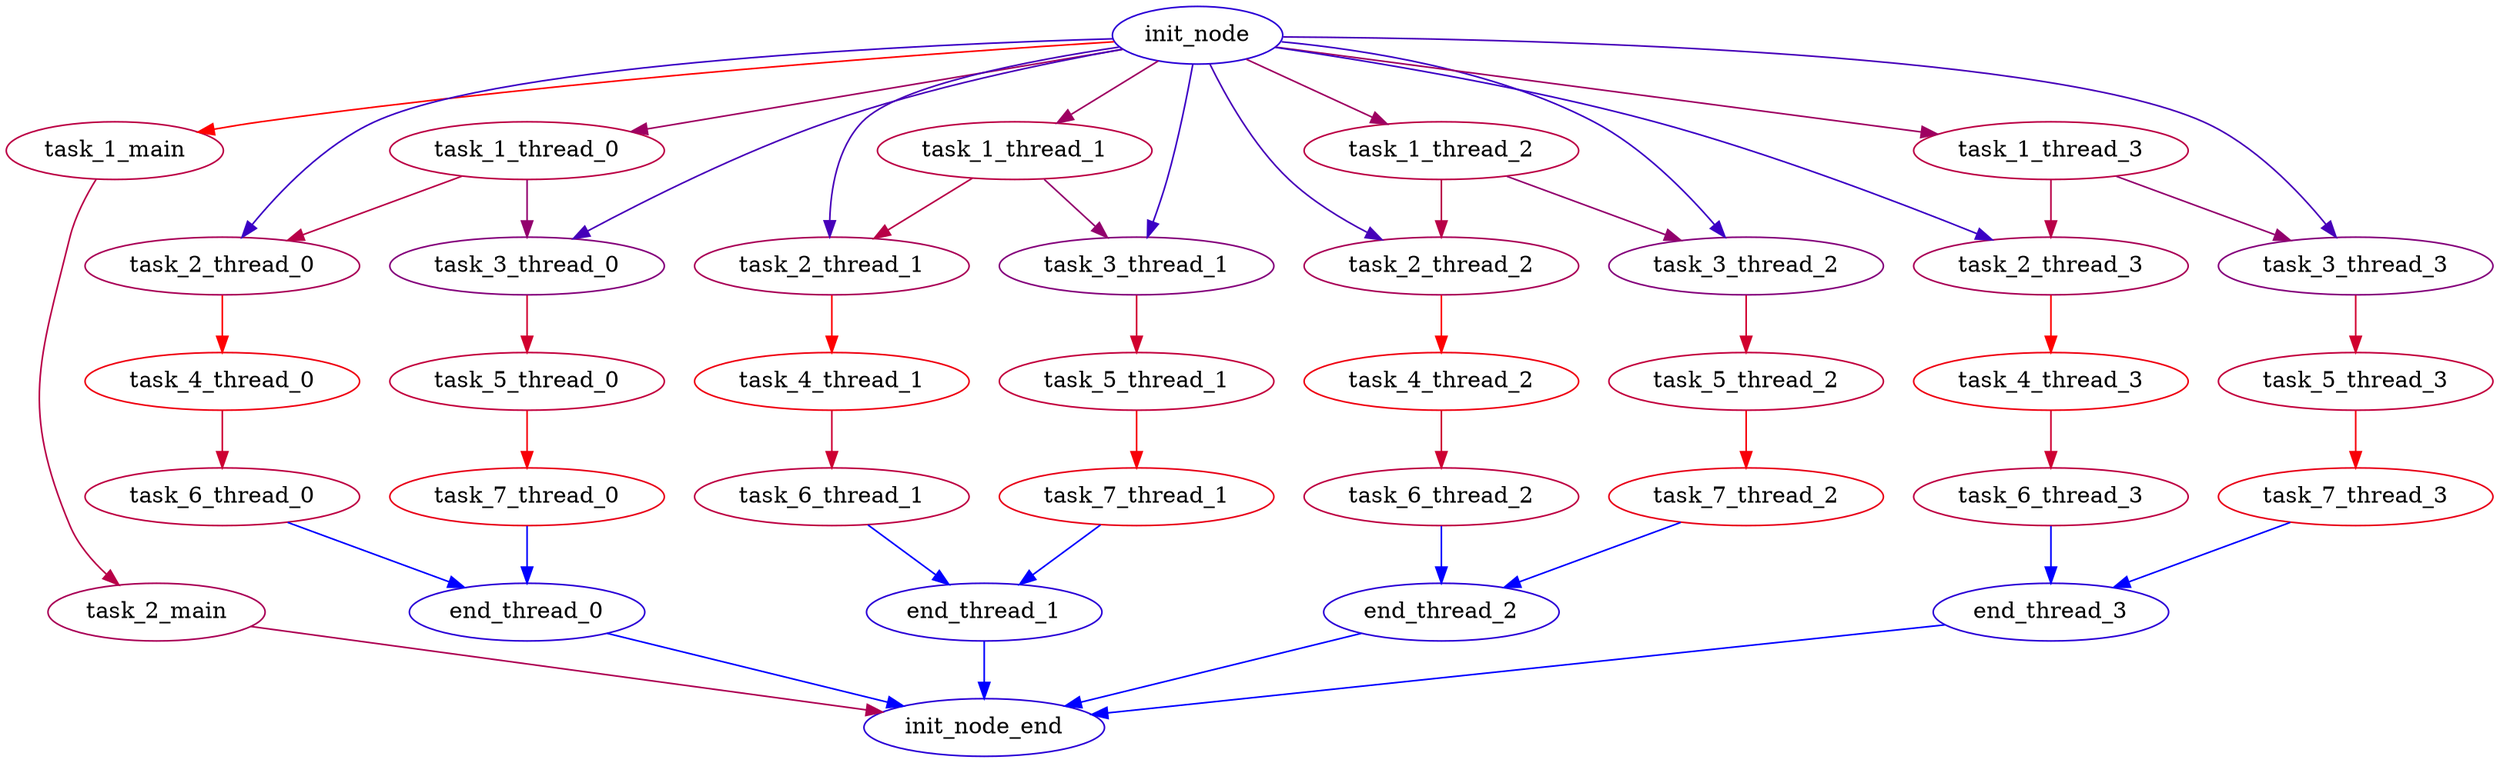 digraph G {

init_node [size="0.6931471805599453",color="#2900D6"];
task_1_main [size="3.104200953859686",color="#BB0044"];
task_2_main [size="2.7978403249075474",color="#A90056"];
task_1_main -> task_2_main [size="3.0460412836926927",color="#B80047"];
task_1_thread_0 [size="3.104200953859686",color="#BB0044"];
task_2_thread_0 [size="2.7978403249075474",color="#A90056"];
task_3_thread_0 [size="2.1832373212764584",color="#84007B"];
task_4_thread_0 [size="3.9546734073922947",color="#EF0010"];
task_5_thread_0 [size="3.215202687149899",color="#C2003D"];
task_6_thread_0 [size="3.1385985230129343",color="#BD0042"];
task_7_thread_0 [size="3.8404415006048453",color="#E80017"];
end_thread_0 [size="0.6931471805599453",color="#2900D6"];
task_1_thread_0 -> task_2_thread_0 [size="3.0460412836926927",color="#B80047"];
task_1_thread_0 -> task_3_thread_0 [size="2.419255509919701",color="#92006D"];
task_2_thread_0 -> task_4_thread_0 [size="4.212605261556801",color="#FE0001"];
task_3_thread_0 -> task_5_thread_0 [size="3.4682592789066455",color="#D1002E"];
task_4_thread_0 -> task_6_thread_0 [size="3.3909103174540074",color="#CD0032"];
task_5_thread_0 -> task_7_thread_0 [size="4.097835461935266",color="#F70008"];
task_6_thread_0 -> end_thread_0 [size="1.000088900581841e-12",color="#0000FF"];
task_7_thread_0 -> end_thread_0 [size="1.000088900581841e-12",color="#0000FF"];
task_1_thread_1 [size="3.104200953859686",color="#BB0044"];
task_2_thread_1 [size="2.7978403249075474",color="#A90056"];
task_3_thread_1 [size="2.1832373212764584",color="#84007B"];
task_4_thread_1 [size="3.9546734073922947",color="#EF0010"];
task_5_thread_1 [size="3.215202687149899",color="#C2003D"];
task_6_thread_1 [size="3.1385985230129343",color="#BD0042"];
task_7_thread_1 [size="3.8404415006048453",color="#E80017"];
end_thread_1 [size="0.6931471805599453",color="#2900D6"];
task_1_thread_1 -> task_2_thread_1 [size="3.0460412836926927",color="#B80047"];
task_1_thread_1 -> task_3_thread_1 [size="2.419255509919701",color="#92006D"];
task_2_thread_1 -> task_4_thread_1 [size="4.212605261556801",color="#FE0001"];
task_3_thread_1 -> task_5_thread_1 [size="3.4682592789066455",color="#D1002E"];
task_4_thread_1 -> task_6_thread_1 [size="3.3909103174540074",color="#CD0032"];
task_5_thread_1 -> task_7_thread_1 [size="4.097835461935266",color="#F70008"];
task_6_thread_1 -> end_thread_1 [size="1.000088900581841e-12",color="#0000FF"];
task_7_thread_1 -> end_thread_1 [size="1.000088900581841e-12",color="#0000FF"];
task_1_thread_2 [size="3.104200953859686",color="#BB0044"];
task_2_thread_2 [size="2.7978403249075474",color="#A90056"];
task_3_thread_2 [size="2.1832373212764584",color="#84007B"];
task_4_thread_2 [size="3.9546734073922947",color="#EF0010"];
task_5_thread_2 [size="3.215202687149899",color="#C2003D"];
task_6_thread_2 [size="3.1385985230129343",color="#BD0042"];
task_7_thread_2 [size="3.8404415006048453",color="#E80017"];
end_thread_2 [size="0.6931471805599453",color="#2900D6"];
task_1_thread_2 -> task_2_thread_2 [size="3.0460412836926927",color="#B80047"];
task_1_thread_2 -> task_3_thread_2 [size="2.419255509919701",color="#92006D"];
task_2_thread_2 -> task_4_thread_2 [size="4.212605261556801",color="#FE0001"];
task_3_thread_2 -> task_5_thread_2 [size="3.4682592789066455",color="#D1002E"];
task_4_thread_2 -> task_6_thread_2 [size="3.3909103174540074",color="#CD0032"];
task_5_thread_2 -> task_7_thread_2 [size="4.097835461935266",color="#F70008"];
task_6_thread_2 -> end_thread_2 [size="1.000088900581841e-12",color="#0000FF"];
task_7_thread_2 -> end_thread_2 [size="1.000088900581841e-12",color="#0000FF"];
task_1_thread_3 [size="3.104200953859686",color="#BB0044"];
task_2_thread_3 [size="2.7978403249075474",color="#A90056"];
task_3_thread_3 [size="2.1832373212764584",color="#84007B"];
task_4_thread_3 [size="3.9546734073922947",color="#EF0010"];
task_5_thread_3 [size="3.215202687149899",color="#C2003D"];
task_6_thread_3 [size="3.1385985230129343",color="#BD0042"];
task_7_thread_3 [size="3.8404415006048453",color="#E80017"];
end_thread_3 [size="0.6931471805599453",color="#2900D6"];
task_1_thread_3 -> task_2_thread_3 [size="3.0460412836926927",color="#B80047"];
task_1_thread_3 -> task_3_thread_3 [size="2.419255509919701",color="#92006D"];
task_2_thread_3 -> task_4_thread_3 [size="4.212605261556801",color="#FE0001"];
task_3_thread_3 -> task_5_thread_3 [size="3.4682592789066455",color="#D1002E"];
task_4_thread_3 -> task_6_thread_3 [size="3.3909103174540074",color="#CD0032"];
task_5_thread_3 -> task_7_thread_3 [size="4.097835461935266",color="#F70008"];
task_6_thread_3 -> end_thread_3 [size="1.000088900581841e-12",color="#0000FF"];
task_7_thread_3 -> end_thread_3 [size="1.000088900581841e-12",color="#0000FF"];
init_node_end [size="0.6931471805599453",color="#2900D6"];
init_node -> task_1_main [size="4.2171299458697",color="#FF0000"];
init_node -> task_1_thread_0 [size="2.629480293391084",color="#9E0061"];
init_node -> task_3_thread_0 [size="1.1717150089779664",color="#4600B9"];
init_node -> task_2_thread_0 [size="0.9623873361617701",color="#3A00C5"];
init_node -> task_1_thread_1 [size="2.629480293391084",color="#9E0061"];
init_node -> task_2_thread_1 [size="1.1717150089779664",color="#4600B9"];
init_node -> task_3_thread_1 [size="0.9623873361617701",color="#3A00C5"];
init_node -> task_1_thread_2 [size="2.629480293391084",color="#9E0061"];
init_node -> task_2_thread_2 [size="1.1717150089779664",color="#4600B9"];
init_node -> task_3_thread_2 [size="0.9623873361617701",color="#3A00C5"];
init_node -> task_1_thread_3 [size="2.629480293391084",color="#9E0061"];
init_node -> task_3_thread_3 [size="1.1717150089779664",color="#4600B9"];
init_node -> task_2_thread_3 [size="0.9623873361617701",color="#3A00C5"];
task_2_main -> init_node_end [size="2.871973167265006",color="#AD0052"];
end_thread_0 -> init_node_end [size="2.107203300736327e-12",color="#0000FF"];
end_thread_1 -> init_node_end [size="2.371214335991598e-12",color="#0000FF"];
end_thread_2 -> init_node_end [size="1.4077627952237075e-12",color="#0000FF"];
end_thread_3 -> init_node_end [size="2.3669954884980323e-12",color="#0000FF"];
}

